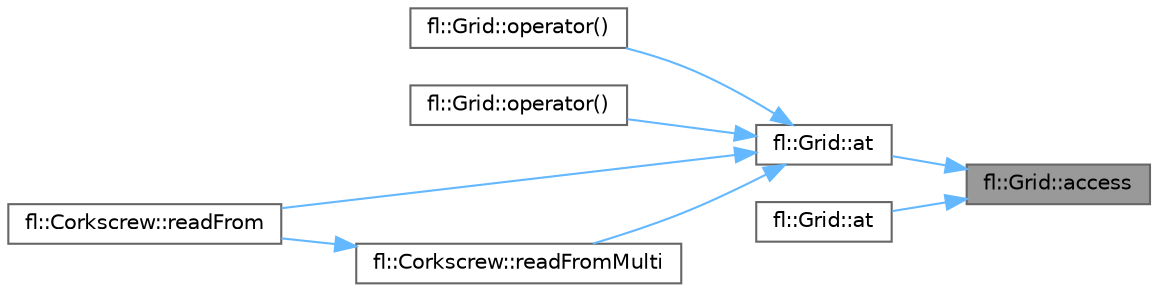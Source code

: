 digraph "fl::Grid::access"
{
 // INTERACTIVE_SVG=YES
 // LATEX_PDF_SIZE
  bgcolor="transparent";
  edge [fontname=Helvetica,fontsize=10,labelfontname=Helvetica,labelfontsize=10];
  node [fontname=Helvetica,fontsize=10,shape=box,height=0.2,width=0.4];
  rankdir="RL";
  Node1 [id="Node000001",label="fl::Grid::access",height=0.2,width=0.4,color="gray40", fillcolor="grey60", style="filled", fontcolor="black",tooltip=" "];
  Node1 -> Node2 [id="edge1_Node000001_Node000002",dir="back",color="steelblue1",style="solid",tooltip=" "];
  Node2 [id="Node000002",label="fl::Grid::at",height=0.2,width=0.4,color="grey40", fillcolor="white", style="filled",URL="$d1/db9/classfl_1_1_grid_a9fe5f092ec1f7eb134e0c9a8cba5c03b.html#a9fe5f092ec1f7eb134e0c9a8cba5c03b",tooltip=" "];
  Node2 -> Node3 [id="edge2_Node000002_Node000003",dir="back",color="steelblue1",style="solid",tooltip=" "];
  Node3 [id="Node000003",label="fl::Grid::operator()",height=0.2,width=0.4,color="grey40", fillcolor="white", style="filled",URL="$d1/db9/classfl_1_1_grid_a942d4425bee3b7ea1ff2557bbbcbaa02.html#a942d4425bee3b7ea1ff2557bbbcbaa02",tooltip=" "];
  Node2 -> Node4 [id="edge3_Node000002_Node000004",dir="back",color="steelblue1",style="solid",tooltip=" "];
  Node4 [id="Node000004",label="fl::Grid::operator()",height=0.2,width=0.4,color="grey40", fillcolor="white", style="filled",URL="$d1/db9/classfl_1_1_grid_a3aab446ce443a15430b21e4363e0de20.html#a3aab446ce443a15430b21e4363e0de20",tooltip=" "];
  Node2 -> Node5 [id="edge4_Node000002_Node000005",dir="back",color="steelblue1",style="solid",tooltip=" "];
  Node5 [id="Node000005",label="fl::Corkscrew::readFrom",height=0.2,width=0.4,color="grey40", fillcolor="white", style="filled",URL="$dc/d82/classfl_1_1_corkscrew_ae794bd16cfd4173badfcb46bd03257ae.html#ae794bd16cfd4173badfcb46bd03257ae",tooltip=" "];
  Node2 -> Node6 [id="edge5_Node000002_Node000006",dir="back",color="steelblue1",style="solid",tooltip=" "];
  Node6 [id="Node000006",label="fl::Corkscrew::readFromMulti",height=0.2,width=0.4,color="grey40", fillcolor="white", style="filled",URL="$dc/d82/classfl_1_1_corkscrew_a433919707f059662d23b3c7e4afa0641.html#a433919707f059662d23b3c7e4afa0641",tooltip=" "];
  Node6 -> Node5 [id="edge6_Node000006_Node000005",dir="back",color="steelblue1",style="solid",tooltip=" "];
  Node1 -> Node7 [id="edge7_Node000001_Node000007",dir="back",color="steelblue1",style="solid",tooltip=" "];
  Node7 [id="Node000007",label="fl::Grid::at",height=0.2,width=0.4,color="grey40", fillcolor="white", style="filled",URL="$d1/db9/classfl_1_1_grid_a632690378375dd7e3e0e2daf467ebe3c.html#a632690378375dd7e3e0e2daf467ebe3c",tooltip=" "];
}
